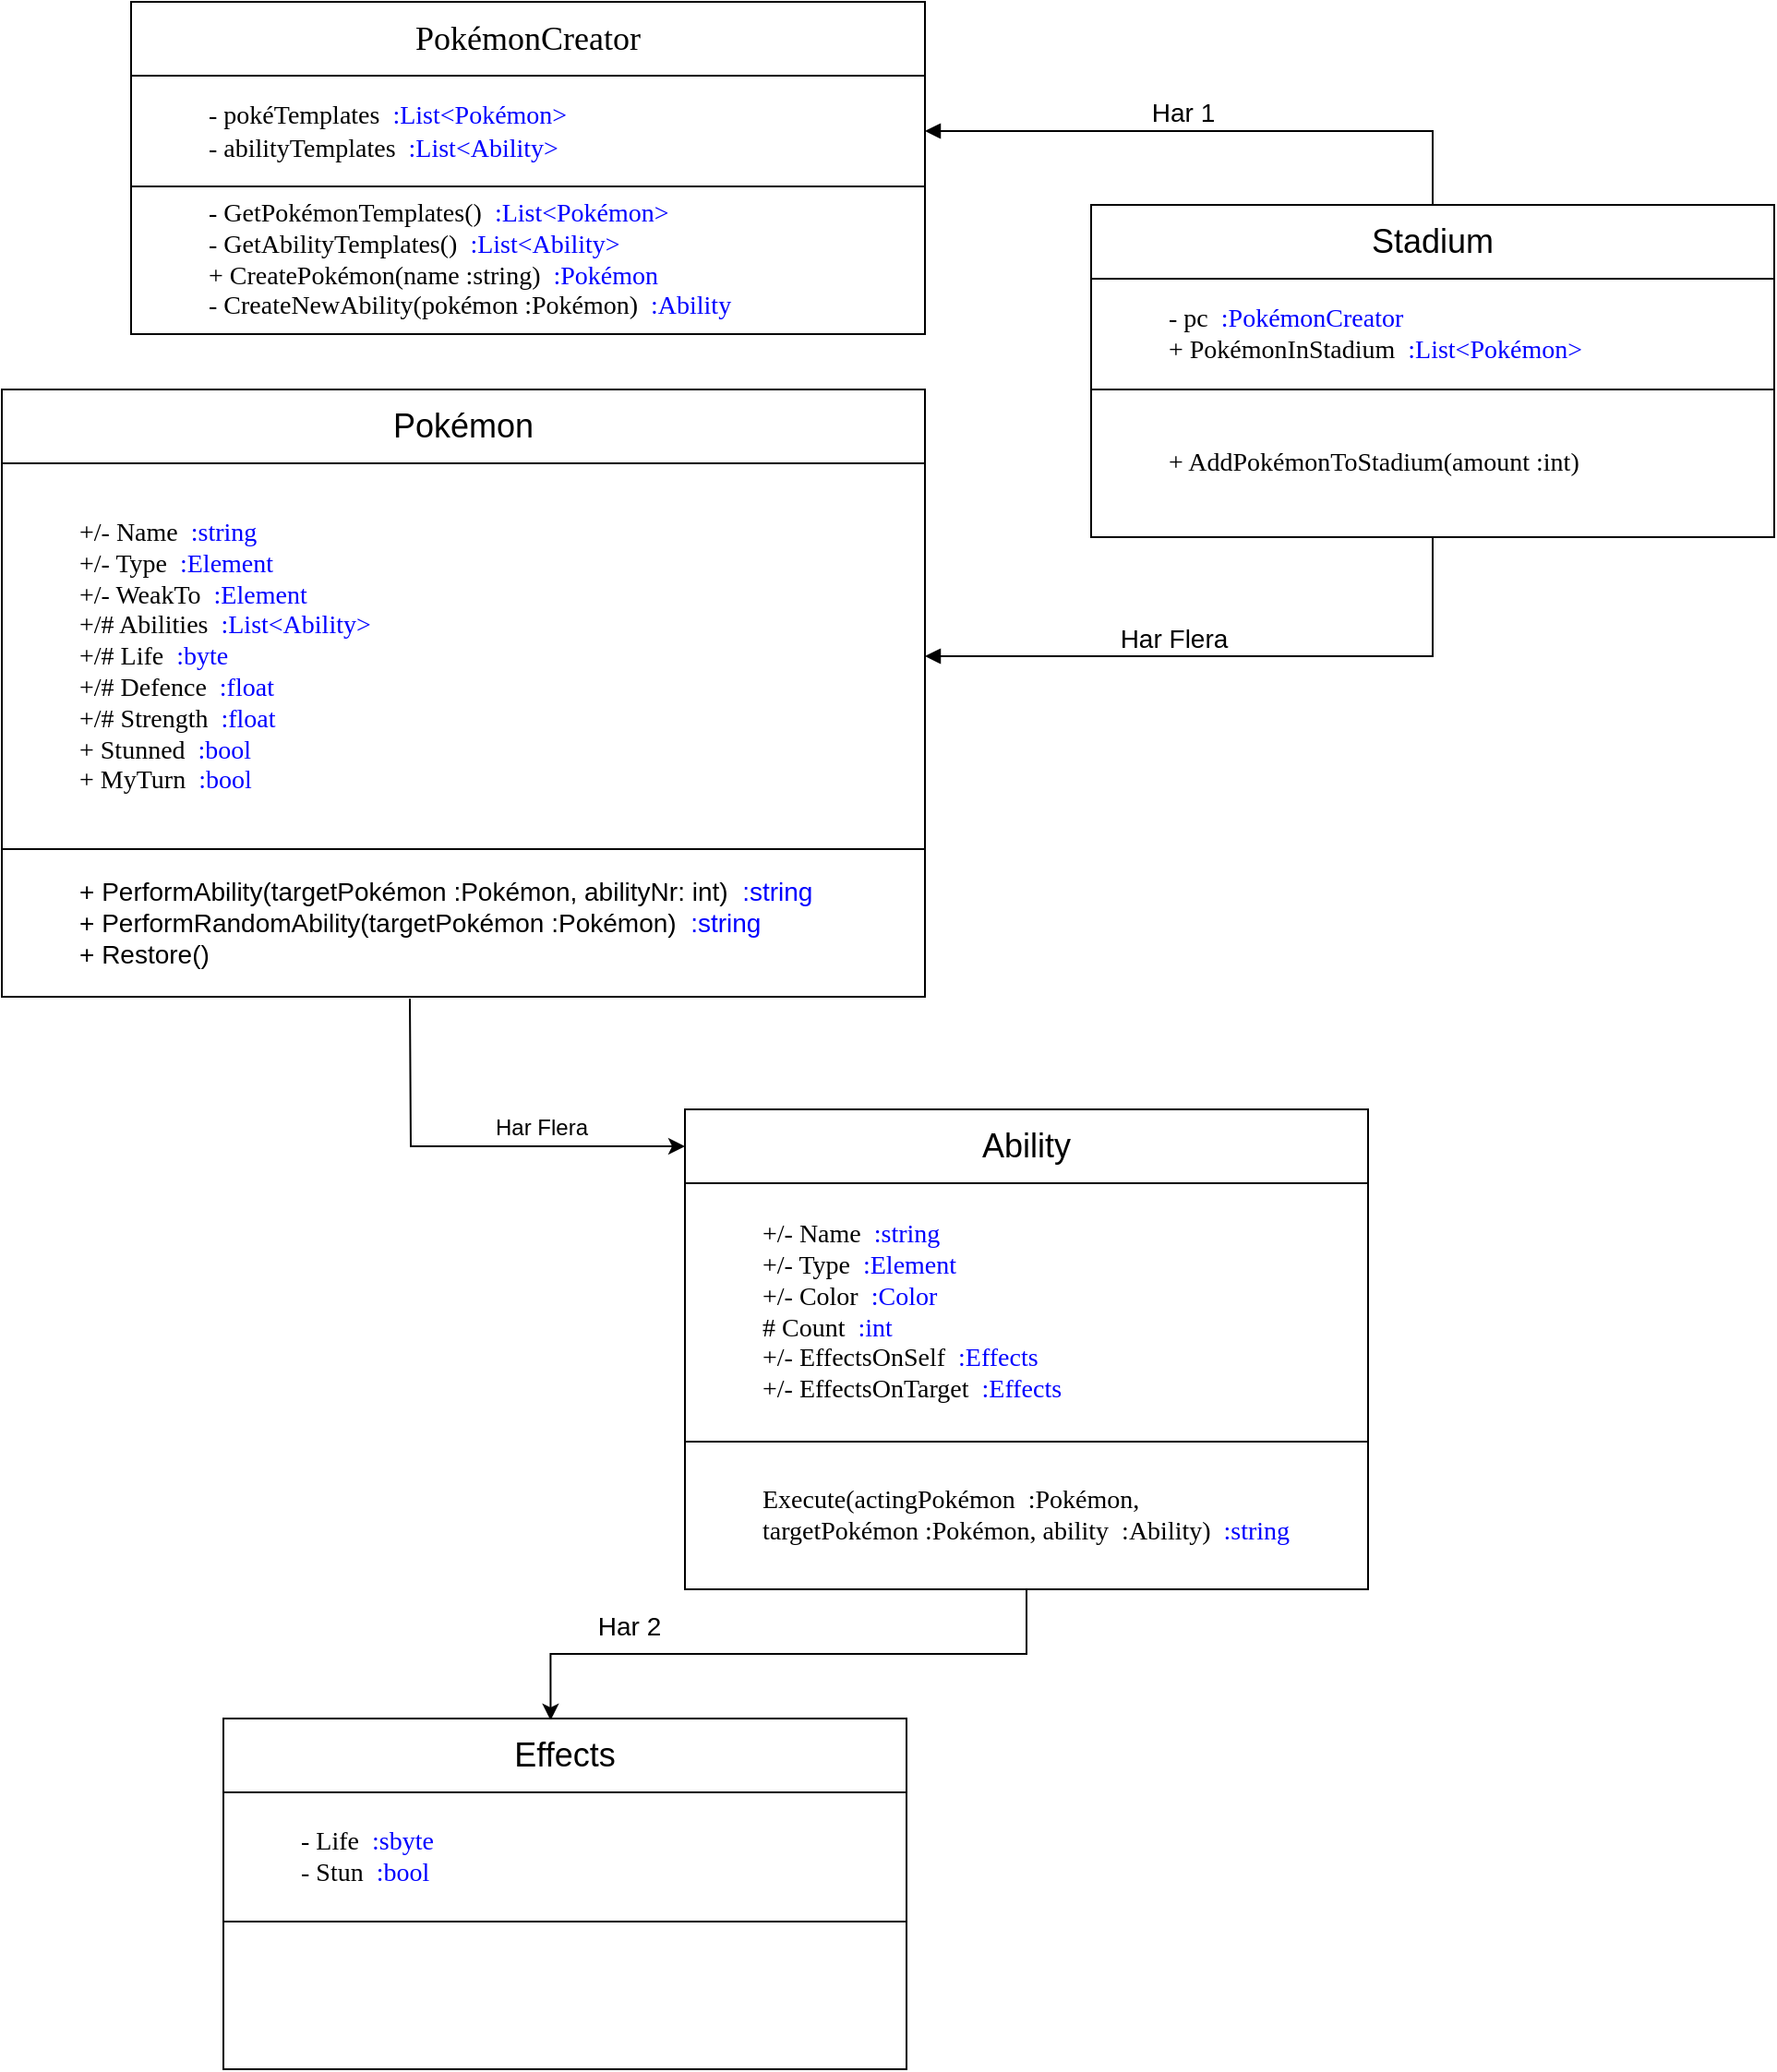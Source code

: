 <mxfile version="12.1.0" type="device" pages="1"><diagram id="OK03B_GYhZGxYWXj2HKt" name="Page-1"><mxGraphModel dx="1620" dy="808" grid="1" gridSize="10" guides="1" tooltips="1" connect="1" arrows="1" fold="1" page="1" pageScale="1" pageWidth="583" pageHeight="827" math="0" shadow="0"><root><mxCell id="0"/><mxCell id="1" parent="0"/><mxCell id="FKo779ELZJM7jzvY8ePT-1" value="&lt;font style=&quot;font-size: 18px&quot; face=&quot;Verdana&quot;&gt;PokémonCreator&lt;/font&gt;" style="rounded=0;whiteSpace=wrap;html=1;" parent="1" vertex="1"><mxGeometry x="120" y="30" width="430" height="40" as="geometry"/></mxCell><mxCell id="FKo779ELZJM7jzvY8ePT-11" style="edgeStyle=orthogonalEdgeStyle;rounded=0;orthogonalLoop=1;jettySize=auto;html=1;exitX=1;exitY=0.5;exitDx=0;exitDy=0;fontSize=14;startArrow=block;startFill=1;endArrow=none;endFill=0;" parent="1" source="FKo779ELZJM7jzvY8ePT-2" target="FKo779ELZJM7jzvY8ePT-4" edge="1"><mxGeometry relative="1" as="geometry"/></mxCell><mxCell id="FKo779ELZJM7jzvY8ePT-2" value="&lt;blockquote style=&quot;font-size: 14px&quot;&gt;&lt;div style=&quot;font-size: 14px&quot; align=&quot;left&quot;&gt;&lt;font style=&quot;font-size: 14px&quot; face=&quot;Verdana&quot;&gt;- pokéTemplates&amp;nbsp; &lt;font color=&quot;#0000FF&quot;&gt;:List&amp;lt;Pokémon&amp;gt;&lt;/font&gt;&lt;br style=&quot;font-size: 14px&quot;&gt;&lt;/font&gt;&lt;/div&gt;&lt;div style=&quot;font-size: 14px&quot; align=&quot;left&quot;&gt;&lt;font style=&quot;font-size: 14px&quot; face=&quot;Verdana&quot;&gt;- abilityTemplates&amp;nbsp; &lt;font color=&quot;#0000FF&quot;&gt;:List&amp;lt;Ability&amp;gt;&lt;/font&gt;&lt;/font&gt;&lt;/div&gt;&lt;/blockquote&gt;" style="rounded=0;whiteSpace=wrap;html=1;align=left;spacingBottom=0;spacingRight=0;fontSize=14;" parent="1" vertex="1"><mxGeometry x="120" y="70" width="430" height="60" as="geometry"/></mxCell><mxCell id="FKo779ELZJM7jzvY8ePT-3" value="&lt;blockquote&gt;&lt;div align=&quot;left&quot;&gt;&lt;font style=&quot;font-size: 14px&quot; face=&quot;Verdana&quot;&gt;- GetPokémonTemplates()&amp;nbsp; &lt;font color=&quot;#0000FF&quot;&gt;:List&amp;lt;Pokémon&amp;gt;&lt;/font&gt;&lt;/font&gt;&lt;/div&gt;&lt;div align=&quot;left&quot;&gt;&lt;font style=&quot;font-size: 14px&quot; face=&quot;Verdana&quot;&gt;- GetAbilityTemplates()&amp;nbsp; &lt;font color=&quot;#0000FF&quot;&gt;:List&amp;lt;Ability&amp;gt;&lt;/font&gt;&lt;/font&gt;&lt;/div&gt;&lt;div align=&quot;left&quot;&gt;&lt;font style=&quot;font-size: 14px&quot; face=&quot;Verdana&quot;&gt;+ CreatePokémon(name :string)&amp;nbsp; &lt;font color=&quot;#0000FF&quot;&gt;:Pokémon&lt;/font&gt;&lt;/font&gt;&lt;/div&gt;&lt;div align=&quot;left&quot;&gt;&lt;font style=&quot;font-size: 14px&quot; face=&quot;Verdana&quot;&gt;- CreateNewAbility(pokémon :Pokémon)&amp;nbsp; &lt;font color=&quot;#0000FF&quot;&gt;:Ability&lt;/font&gt;&lt;br&gt;&lt;/font&gt;&lt;/div&gt;&lt;/blockquote&gt;" style="rounded=0;whiteSpace=wrap;html=1;align=left;" parent="1" vertex="1"><mxGeometry x="120" y="130" width="430" height="80" as="geometry"/></mxCell><mxCell id="FKo779ELZJM7jzvY8ePT-4" value="&lt;font style=&quot;font-size: 18px&quot;&gt;Stadium&lt;/font&gt;" style="rounded=0;whiteSpace=wrap;html=1;" parent="1" vertex="1"><mxGeometry x="640" y="140" width="370" height="40" as="geometry"/></mxCell><mxCell id="FKo779ELZJM7jzvY8ePT-5" value="&lt;blockquote&gt;&lt;div align=&quot;left&quot;&gt;&lt;font style=&quot;font-size: 14px&quot; face=&quot;Verdana&quot;&gt;- pc&amp;nbsp; &lt;font color=&quot;#0000FF&quot;&gt;:PokémonCreator&lt;/font&gt;&lt;br&gt;&lt;/font&gt;&lt;/div&gt;&lt;div align=&quot;left&quot;&gt;&lt;font style=&quot;font-size: 14px&quot; face=&quot;Verdana&quot;&gt;+ PokémonInStadium&amp;nbsp; &lt;font color=&quot;#0000FF&quot;&gt;:List&amp;lt;Pokémon&amp;gt;&lt;/font&gt;&lt;br&gt;&lt;/font&gt;&lt;/div&gt;&lt;/blockquote&gt;" style="rounded=0;whiteSpace=wrap;html=1;align=left;" parent="1" vertex="1"><mxGeometry x="640" y="180" width="370" height="60" as="geometry"/></mxCell><mxCell id="FKo779ELZJM7jzvY8ePT-6" value="&lt;blockquote&gt;&lt;div align=&quot;left&quot;&gt;&lt;font style=&quot;font-size: 14px&quot; face=&quot;Verdana&quot;&gt;+ AddPokémonToStadium(amount :int)&lt;/font&gt;&lt;/div&gt;&lt;/blockquote&gt;" style="rounded=0;whiteSpace=wrap;html=1;align=left;" parent="1" vertex="1"><mxGeometry x="640" y="240" width="370" height="80" as="geometry"/></mxCell><mxCell id="FKo779ELZJM7jzvY8ePT-7" value="&lt;font style=&quot;font-size: 18px&quot;&gt;Pokémon&lt;/font&gt;" style="rounded=0;whiteSpace=wrap;html=1;" parent="1" vertex="1"><mxGeometry x="50" y="240" width="500" height="40" as="geometry"/></mxCell><mxCell id="FKo779ELZJM7jzvY8ePT-15" style="edgeStyle=orthogonalEdgeStyle;rounded=0;orthogonalLoop=1;jettySize=auto;html=1;entryX=0.5;entryY=1;entryDx=0;entryDy=0;fontSize=14;startArrow=block;startFill=1;endArrow=none;endFill=0;" parent="1" source="FKo779ELZJM7jzvY8ePT-8" target="FKo779ELZJM7jzvY8ePT-6" edge="1"><mxGeometry relative="1" as="geometry"/></mxCell><mxCell id="FKo779ELZJM7jzvY8ePT-8" value="&lt;blockquote&gt;&lt;div align=&quot;left&quot;&gt;&lt;font style=&quot;font-size: 14px&quot; face=&quot;Verdana&quot;&gt;+/- Name&amp;nbsp; &lt;font color=&quot;#0000FF&quot;&gt;:string&lt;/font&gt;&lt;/font&gt;&lt;/div&gt;&lt;div align=&quot;left&quot;&gt;&lt;font style=&quot;font-size: 14px&quot; face=&quot;Verdana&quot;&gt;+/- Type&amp;nbsp; &lt;font color=&quot;#0000FF&quot;&gt;:Element&lt;/font&gt;&lt;/font&gt;&lt;/div&gt;&lt;div align=&quot;left&quot;&gt;&lt;font style=&quot;font-size: 14px&quot; face=&quot;Verdana&quot;&gt;+/- WeakTo&amp;nbsp; &lt;font color=&quot;#0000FF&quot;&gt;:Element&lt;/font&gt;&lt;/font&gt;&lt;/div&gt;&lt;div align=&quot;left&quot;&gt;&lt;font style=&quot;font-size: 14px&quot; face=&quot;Verdana&quot;&gt;+/# Abilities&amp;nbsp; &lt;font color=&quot;#0000FF&quot;&gt;:List&amp;lt;Ability&amp;gt;&lt;/font&gt;&lt;br&gt;&lt;/font&gt;&lt;/div&gt;&lt;div align=&quot;left&quot;&gt;&lt;font style=&quot;font-size: 14px&quot; face=&quot;Verdana&quot;&gt;+/# Life&amp;nbsp; &lt;font color=&quot;#0000FF&quot;&gt;:byte&lt;/font&gt;&lt;/font&gt;&lt;/div&gt;&lt;div align=&quot;left&quot;&gt;&lt;font style=&quot;font-size: 14px&quot; face=&quot;Verdana&quot;&gt;+/# Defence&amp;nbsp; &lt;font color=&quot;#0000FF&quot;&gt;:float&lt;/font&gt;&lt;/font&gt;&lt;/div&gt;&lt;div align=&quot;left&quot;&gt;&lt;font style=&quot;font-size: 14px&quot; face=&quot;Verdana&quot;&gt;+/# Strength&amp;nbsp; &lt;font color=&quot;#0000FF&quot;&gt;:float&lt;/font&gt;&lt;/font&gt;&lt;/div&gt;&lt;div align=&quot;left&quot;&gt;&lt;font style=&quot;font-size: 14px&quot; face=&quot;Verdana&quot;&gt;+ Stunned&amp;nbsp; &lt;font color=&quot;#0000FF&quot;&gt;:bool&lt;/font&gt;&lt;br&gt;&lt;/font&gt;&lt;/div&gt;&lt;div align=&quot;left&quot;&gt;&lt;font style=&quot;font-size: 14px&quot; face=&quot;Verdana&quot;&gt;+ MyTurn&amp;nbsp; &lt;font color=&quot;#0000FF&quot;&gt;:bool&lt;/font&gt;&lt;br&gt;&lt;/font&gt;&lt;/div&gt;&lt;/blockquote&gt;" style="rounded=0;whiteSpace=wrap;html=1;align=left;" parent="1" vertex="1"><mxGeometry x="50" y="280" width="500" height="209" as="geometry"/></mxCell><mxCell id="FKo779ELZJM7jzvY8ePT-9" value="&lt;blockquote style=&quot;font-size: 14px;&quot;&gt;&lt;div align=&quot;left&quot; style=&quot;font-size: 14px;&quot;&gt;&lt;font style=&quot;font-size: 14px;&quot;&gt;+ PerformAbility(targetPokémon :Pokémon, abilityNr: int)&amp;nbsp; &lt;font color=&quot;#0000FF&quot; style=&quot;font-size: 14px;&quot;&gt;:string&lt;/font&gt;&lt;br style=&quot;font-size: 14px;&quot;&gt;&lt;/font&gt;&lt;/div&gt;&lt;div style=&quot;font-size: 14px;&quot;&gt;&lt;font style=&quot;font-size: 14px;&quot;&gt;+ PerformRandomAbility(targetPokémon :Pokémon)&amp;nbsp; &lt;font color=&quot;#0000FF&quot; style=&quot;font-size: 14px;&quot;&gt;:string&lt;/font&gt;&lt;br style=&quot;font-size: 14px;&quot;&gt;&lt;/font&gt;&lt;/div&gt;&lt;div style=&quot;font-size: 14px;&quot;&gt;&lt;font style=&quot;font-size: 14px;&quot;&gt;&lt;font style=&quot;font-size: 14px;&quot;&gt;+ Restore()&lt;/font&gt;&lt;br style=&quot;font-size: 14px;&quot;&gt;&lt;/font&gt;&lt;/div&gt;&lt;/blockquote&gt;" style="rounded=0;whiteSpace=wrap;html=1;align=left;fontSize=14;fontFamily=Helvetica;" parent="1" vertex="1"><mxGeometry x="50" y="489" width="500" height="80" as="geometry"/></mxCell><mxCell id="FKo779ELZJM7jzvY8ePT-12" value="Har 1" style="text;html=1;strokeColor=none;fillColor=none;align=center;verticalAlign=middle;whiteSpace=wrap;rounded=0;fontSize=14;" parent="1" vertex="1"><mxGeometry x="670" y="80" width="40" height="20" as="geometry"/></mxCell><mxCell id="FKo779ELZJM7jzvY8ePT-16" value="Har Flera" style="text;html=1;strokeColor=none;fillColor=none;align=center;verticalAlign=middle;whiteSpace=wrap;rounded=0;fontSize=14;" parent="1" vertex="1"><mxGeometry x="650" y="365" width="70" height="20" as="geometry"/></mxCell><mxCell id="0rsJJq9jy976XLsP5S7T-4" style="edgeStyle=orthogonalEdgeStyle;rounded=0;orthogonalLoop=1;jettySize=auto;html=1;startArrow=classic;startFill=1;endArrow=none;endFill=0;" parent="1" source="0rsJJq9jy976XLsP5S7T-1" edge="1"><mxGeometry relative="1" as="geometry"><mxPoint x="271" y="570" as="targetPoint"/></mxGeometry></mxCell><mxCell id="0rsJJq9jy976XLsP5S7T-1" value="&lt;font style=&quot;font-size: 18px&quot;&gt;Ability&lt;/font&gt;" style="rounded=0;whiteSpace=wrap;html=1;" parent="1" vertex="1"><mxGeometry x="420" y="630" width="370" height="40" as="geometry"/></mxCell><mxCell id="0rsJJq9jy976XLsP5S7T-2" value="&lt;blockquote style=&quot;font-size: 14px&quot;&gt;&lt;div align=&quot;left&quot; style=&quot;font-size: 14px&quot;&gt;&lt;font style=&quot;font-size: 14px&quot;&gt;&lt;span style=&quot;font-size: 14px&quot;&gt;+/- Name&amp;nbsp; &lt;font color=&quot;#0000ff&quot;&gt;:string&lt;/font&gt;&lt;/span&gt;&lt;br style=&quot;font-size: 14px&quot;&gt;&lt;/font&gt;&lt;/div&gt;&lt;div align=&quot;left&quot; style=&quot;font-size: 14px&quot;&gt;&lt;font style=&quot;font-size: 14px&quot;&gt;+/- Type&amp;nbsp; &lt;font color=&quot;#0000ff&quot;&gt;:Element&lt;/font&gt;&lt;/font&gt;&lt;/div&gt;&lt;div align=&quot;left&quot; style=&quot;font-size: 14px&quot;&gt;&lt;div align=&quot;left&quot; style=&quot;font-size: 14px&quot;&gt;&lt;span&gt;+/- Color&amp;nbsp; &lt;/span&gt;&lt;font color=&quot;#0000ff&quot;&gt;:Color&lt;/font&gt;&lt;br&gt;&lt;/div&gt;&lt;/div&gt;&lt;div align=&quot;left&quot; style=&quot;font-size: 14px&quot;&gt;&lt;font style=&quot;font-size: 14px&quot;&gt;# Count&amp;nbsp; &lt;font color=&quot;#0000ff&quot;&gt;:int&lt;/font&gt;&lt;/font&gt;&lt;/div&gt;&lt;div align=&quot;left&quot; style=&quot;font-size: 14px&quot;&gt;&lt;font style=&quot;font-size: 14px&quot;&gt;+/- EffectsOnSelf&amp;nbsp; &lt;font color=&quot;#0000ff&quot;&gt;:Effects&lt;/font&gt;&lt;/font&gt;&lt;/div&gt;&lt;div align=&quot;left&quot; style=&quot;font-size: 14px&quot;&gt;&lt;font style=&quot;font-size: 14px&quot;&gt;+/- EffectsOnTarget&lt;span style=&quot;color: rgb(0 , 0 , 255)&quot;&gt;&amp;nbsp; :Effects&lt;/span&gt;&lt;font color=&quot;#0000ff&quot;&gt;&lt;br&gt;&lt;/font&gt;&lt;/font&gt;&lt;/div&gt;&lt;/blockquote&gt;" style="rounded=0;whiteSpace=wrap;html=1;align=left;fontSize=14;fontFamily=Verdana;" parent="1" vertex="1"><mxGeometry x="420" y="670" width="370" height="140" as="geometry"/></mxCell><mxCell id="ja6kWa0nqw6VePAYkhy7-10" style="edgeStyle=orthogonalEdgeStyle;rounded=0;orthogonalLoop=1;jettySize=auto;html=1;entryX=0.479;entryY=0.025;entryDx=0;entryDy=0;entryPerimeter=0;startArrow=none;startFill=0;endArrow=classic;endFill=1;fontFamily=Helvetica;fontSize=14;" parent="1" source="0rsJJq9jy976XLsP5S7T-3" target="ja6kWa0nqw6VePAYkhy7-1" edge="1"><mxGeometry relative="1" as="geometry"/></mxCell><mxCell id="0rsJJq9jy976XLsP5S7T-3" value="&lt;blockquote style=&quot;font-size: 14px&quot;&gt;&lt;div align=&quot;left&quot; style=&quot;font-size: 14px&quot;&gt;&lt;div align=&quot;left&quot;&gt;Execute(actingPokémon&amp;nbsp; :Pokémon,&amp;nbsp;&lt;/div&gt;&lt;div align=&quot;left&quot;&gt;targetPokémon :Pokémon, ability&amp;nbsp; :Ability)&amp;nbsp;&amp;nbsp;&lt;font color=&quot;#0000ff&quot;&gt;:string&lt;/font&gt;&lt;/div&gt;&lt;/div&gt;&lt;/blockquote&gt;" style="rounded=0;whiteSpace=wrap;html=1;align=left;fontSize=14;fontFamily=Verdana;" parent="1" vertex="1"><mxGeometry x="420" y="810" width="370" height="80" as="geometry"/></mxCell><mxCell id="0rsJJq9jy976XLsP5S7T-6" value="Har Flera" style="text;html=1;strokeColor=none;fillColor=none;align=center;verticalAlign=middle;whiteSpace=wrap;rounded=0;" parent="1" vertex="1"><mxGeometry x="315" y="630" width="55" height="20" as="geometry"/></mxCell><mxCell id="ja6kWa0nqw6VePAYkhy7-1" value="&lt;font style=&quot;font-size: 18px&quot;&gt;Effects&lt;/font&gt;&lt;span style=&quot;font-family: &amp;#34;helvetica&amp;#34; , &amp;#34;arial&amp;#34; , sans-serif ; font-size: 0px ; white-space: nowrap&quot;&gt;%3CmxGraphModel%3E%3Croot%3E%3CmxCell%20id%3D%220%22%2F%3E%3CmxCell%20id%3D%221%22%20parent%3D%220%22%2F%3E%3CmxCell%20id%3D%222%22%20value%3D%22%26lt%3Bfont%20style%3D%26quot%3Bfont-size%3A%2018px%26quot%3B%26gt%3BAbility%26lt%3B%2Ffont%26gt%3B%22%20style%3D%22rounded%3D0%3BwhiteSpace%3Dwrap%3Bhtml%3D1%3B%22%20vertex%3D%221%22%20parent%3D%221%22%3E%3CmxGeometry%20x%3D%22420%22%20y%3D%22630%22%20width%3D%22370%22%20height%3D%2240%22%20as%3D%22geometry%22%2F%3E%3C%2FmxCell%3E%3CmxCell%20id%3D%223%22%20value%3D%22%26lt%3Bblockquote%20style%3D%26quot%3Bfont-size%3A%2014px%26quot%3B%26gt%3B%26lt%3Bdiv%20align%3D%26quot%3Bleft%26quot%3B%20style%3D%26quot%3Bfont-size%3A%2014px%26quot%3B%26gt%3B%26lt%3Bfont%20style%3D%26quot%3Bfont-size%3A%2014px%26quot%3B%26gt%3B%26lt%3Bspan%20style%3D%26quot%3Bfont-size%3A%2014px%26quot%3B%26gt%3B%2B%2F-%20Name%26amp%3Bnbsp%3B%20%26lt%3Bfont%20color%3D%26quot%3B%230000ff%26quot%3B%26gt%3B%3Astring%26lt%3B%2Ffont%26gt%3B%26lt%3B%2Fspan%26gt%3B%26lt%3Bbr%20style%3D%26quot%3Bfont-size%3A%2014px%26quot%3B%26gt%3B%26lt%3B%2Ffont%26gt%3B%26lt%3B%2Fdiv%26gt%3B%26lt%3Bdiv%20align%3D%26quot%3Bleft%26quot%3B%20style%3D%26quot%3Bfont-size%3A%2014px%26quot%3B%26gt%3B%26lt%3Bfont%20style%3D%26quot%3Bfont-size%3A%2014px%26quot%3B%26gt%3B%2B%2F-%20Type%26amp%3Bnbsp%3B%20%26lt%3Bfont%20color%3D%26quot%3B%230000ff%26quot%3B%26gt%3B%3AElement%26lt%3B%2Ffont%26gt%3B%26lt%3B%2Ffont%26gt%3B%26lt%3B%2Fdiv%26gt%3B%26lt%3Bdiv%20align%3D%26quot%3Bleft%26quot%3B%20style%3D%26quot%3Bfont-size%3A%2014px%26quot%3B%26gt%3B%26lt%3Bdiv%20align%3D%26quot%3Bleft%26quot%3B%20style%3D%26quot%3Bfont-size%3A%2014px%26quot%3B%26gt%3B%26lt%3Bfont%20style%3D%26quot%3Bfont-size%3A%2014px%26quot%3B%26gt%3B%26lt%3Bspan%20style%3D%26quot%3Bfont-size%3A%2014px%26quot%3B%26gt%3B-%20EffectOnActing%26amp%3Bnbsp%3B%20%26lt%3Bfont%20color%3D%26quot%3B%230000ff%26quot%3B%26gt%3B%3Abyte%26lt%3B%2Ffont%26gt%3B%26lt%3B%2Fspan%26gt%3B%26lt%3Bbr%20style%3D%26quot%3Bfont-size%3A%2014px%26quot%3B%26gt%3B%26lt%3B%2Ffont%26gt%3B%26lt%3B%2Fdiv%26gt%3B%26lt%3Bdiv%20align%3D%26quot%3Bleft%26quot%3B%20style%3D%26quot%3Bfont-size%3A%2014px%26quot%3B%26gt%3B%26lt%3Bfont%20style%3D%26quot%3Bfont-size%3A%2014px%26quot%3B%26gt%3B-%20EffectOnTarget%26amp%3Bnbsp%3B%20%26lt%3Bfont%20color%3D%26quot%3B%230000ff%26quot%3B%26gt%3B%3Abyte%26lt%3B%2Ffont%26gt%3B%26lt%3B%2Ffont%26gt%3B%26lt%3B%2Fdiv%26gt%3B%26lt%3B%2Fdiv%26gt%3B%26lt%3Bdiv%20align%3D%26quot%3Bleft%26quot%3B%20style%3D%26quot%3Bfont-size%3A%2014px%26quot%3B%26gt%3B%26lt%3Bfont%20style%3D%26quot%3Bfont-size%3A%2014px%26quot%3B%26gt%3B%2B%2F-%20Color%26amp%3Bnbsp%3B%20%26lt%3Bfont%20color%3D%26quot%3B%230000ff%26quot%3B%26gt%3B%3AColor%26lt%3B%2Ffont%26gt%3B%26lt%3B%2Ffont%26gt%3B%26lt%3B%2Fdiv%26gt%3B%26lt%3Bdiv%20align%3D%26quot%3Bleft%26quot%3B%20style%3D%26quot%3Bfont-size%3A%2014px%26quot%3B%26gt%3B%26lt%3Bfont%20style%3D%26quot%3Bfont-size%3A%2014px%26quot%3B%26gt%3B%23%20Count%26amp%3Bnbsp%3B%20%26lt%3Bfont%20color%3D%26quot%3B%230000ff%26quot%3B%26gt%3B%3Aint%26lt%3B%2Ffont%26gt%3B%26lt%3B%2Ffont%26gt%3B%26lt%3B%2Fdiv%26gt%3B%26lt%3Bdiv%20align%3D%26quot%3Bleft%26quot%3B%20style%3D%26quot%3Bfont-size%3A%2014px%26quot%3B%26gt%3B%26lt%3Bfont%20style%3D%26quot%3Bfont-size%3A%2014px%26quot%3B%26gt%3B%2B%2F-%20AbilityType%26lt%3Bfont%20color%3D%26quot%3B%230000ff%26quot%3B%26gt%3B%26amp%3Bnbsp%3B%20%3AAbilityType%26lt%3B%2Ffont%26gt%3B%26lt%3B%2Ffont%26gt%3B%26lt%3B%2Fdiv%26gt%3B%26lt%3Bdiv%20align%3D%26quot%3Bleft%26quot%3B%20style%3D%26quot%3Bfont-size%3A%2014px%26quot%3B%26gt%3B%26lt%3Bfont%20style%3D%26quot%3Bfont-size%3A%2014px%26quot%3B%26gt%3B%2B%2F-%20Stun%26amp%3Bnbsp%3B%20%26lt%3Bfont%20color%3D%26quot%3B%230000ff%26quot%3B%26gt%3B%3Abool%26lt%3B%2Ffont%26gt%3B%26lt%3B%2Ffont%26gt%3B%26lt%3B%2Fdiv%26gt%3B%26lt%3B%2Fblockquote%26gt%3B%22%20style%3D%22rounded%3D0%3BwhiteSpace%3Dwrap%3Bhtml%3D1%3Balign%3Dleft%3BfontSize%3D14%3BfontFamily%3DVerdana%3B%22%20vertex%3D%221%22%20parent%3D%221%22%3E%3CmxGeometry%20x%3D%22420%22%20y%3D%22670%22%20width%3D%22370%22%20height%3D%22140%22%20as%3D%22geometry%22%2F%3E%3C%2FmxCell%3E%3CmxCell%20id%3D%224%22%20value%3D%22%26lt%3Bblockquote%20style%3D%26quot%3Bfont-size%3A%2014px%26quot%3B%26gt%3B%26lt%3Bdiv%20align%3D%26quot%3Bleft%26quot%3B%20style%3D%26quot%3Bfont-size%3A%2014px%26quot%3B%26gt%3B%26lt%3Bdiv%20align%3D%26quot%3Bleft%26quot%3B%26gt%3BExecute(actingPok%C3%A9mon%26amp%3Bnbsp%3B%20%3APok%C3%A9mon%2C%26amp%3Bnbsp%3B%26lt%3B%2Fdiv%26gt%3B%26lt%3Bdiv%20align%3D%26quot%3Bleft%26quot%3B%26gt%3BtargetPok%C3%A9mon%20%3APok%C3%A9mon%2C%20ability%26amp%3Bnbsp%3B%20%3AAbility)%26amp%3Bnbsp%3B%26amp%3Bnbsp%3B%26lt%3Bfont%20color%3D%26quot%3B%230000ff%26quot%3B%26gt%3B%3Astring%26lt%3B%2Ffont%26gt%3B%26lt%3B%2Fdiv%26gt%3B%26lt%3B%2Fdiv%26gt%3B%26lt%3B%2Fblockquote%26gt%3B%22%20style%3D%22rounded%3D0%3BwhiteSpace%3Dwrap%3Bhtml%3D1%3Balign%3Dleft%3BfontSize%3D14%3BfontFamily%3DVerdana%3B%22%20vertex%3D%221%22%20parent%3D%221%22%3E%3CmxGeometry%20x%3D%22420%22%20y%3D%22810%22%20width%3D%22370%22%20height%3D%2280%22%20as%3D%22geometry%22%2F%3E%3C%2FmxCell%3E%3C%2Froot%3E%3C%2FmxGraphModel&lt;/span&gt;" style="rounded=0;whiteSpace=wrap;html=1;" parent="1" vertex="1"><mxGeometry x="170" y="960" width="370" height="40" as="geometry"/></mxCell><mxCell id="ja6kWa0nqw6VePAYkhy7-2" value="&lt;blockquote style=&quot;font-size: 14px&quot;&gt;&lt;div align=&quot;left&quot; style=&quot;font-size: 14px&quot;&gt;&lt;span&gt;- Life&amp;nbsp;&amp;nbsp;&lt;/span&gt;&lt;font color=&quot;#0000ff&quot;&gt;:sbyte&lt;/font&gt;&lt;br&gt;&lt;/div&gt;&lt;div align=&quot;left&quot; style=&quot;font-size: 14px&quot;&gt;&lt;div align=&quot;left&quot; style=&quot;font-size: 14px&quot;&gt;&lt;span&gt;- Stun&amp;nbsp; &lt;/span&gt;&lt;font color=&quot;#0000ff&quot;&gt;:bool&lt;/font&gt;&lt;br&gt;&lt;/div&gt;&lt;/div&gt;&lt;/blockquote&gt;" style="rounded=0;whiteSpace=wrap;html=1;align=left;fontSize=14;fontFamily=Verdana;" parent="1" vertex="1"><mxGeometry x="170" y="1000" width="370" height="70" as="geometry"/></mxCell><mxCell id="ja6kWa0nqw6VePAYkhy7-3" value="&lt;blockquote style=&quot;font-size: 14px&quot;&gt;&lt;div align=&quot;left&quot; style=&quot;font-size: 14px&quot;&gt;&lt;div align=&quot;left&quot;&gt;&lt;br&gt;&lt;/div&gt;&lt;/div&gt;&lt;/blockquote&gt;" style="rounded=0;whiteSpace=wrap;html=1;align=left;fontSize=14;fontFamily=Verdana;" parent="1" vertex="1"><mxGeometry x="170" y="1070" width="370" height="80" as="geometry"/></mxCell><mxCell id="ja6kWa0nqw6VePAYkhy7-12" value="Har 2" style="text;html=1;strokeColor=none;fillColor=none;align=center;verticalAlign=middle;whiteSpace=wrap;rounded=0;fontFamily=Helvetica;fontSize=14;" parent="1" vertex="1"><mxGeometry x="370" y="900" width="40" height="20" as="geometry"/></mxCell></root></mxGraphModel></diagram></mxfile>